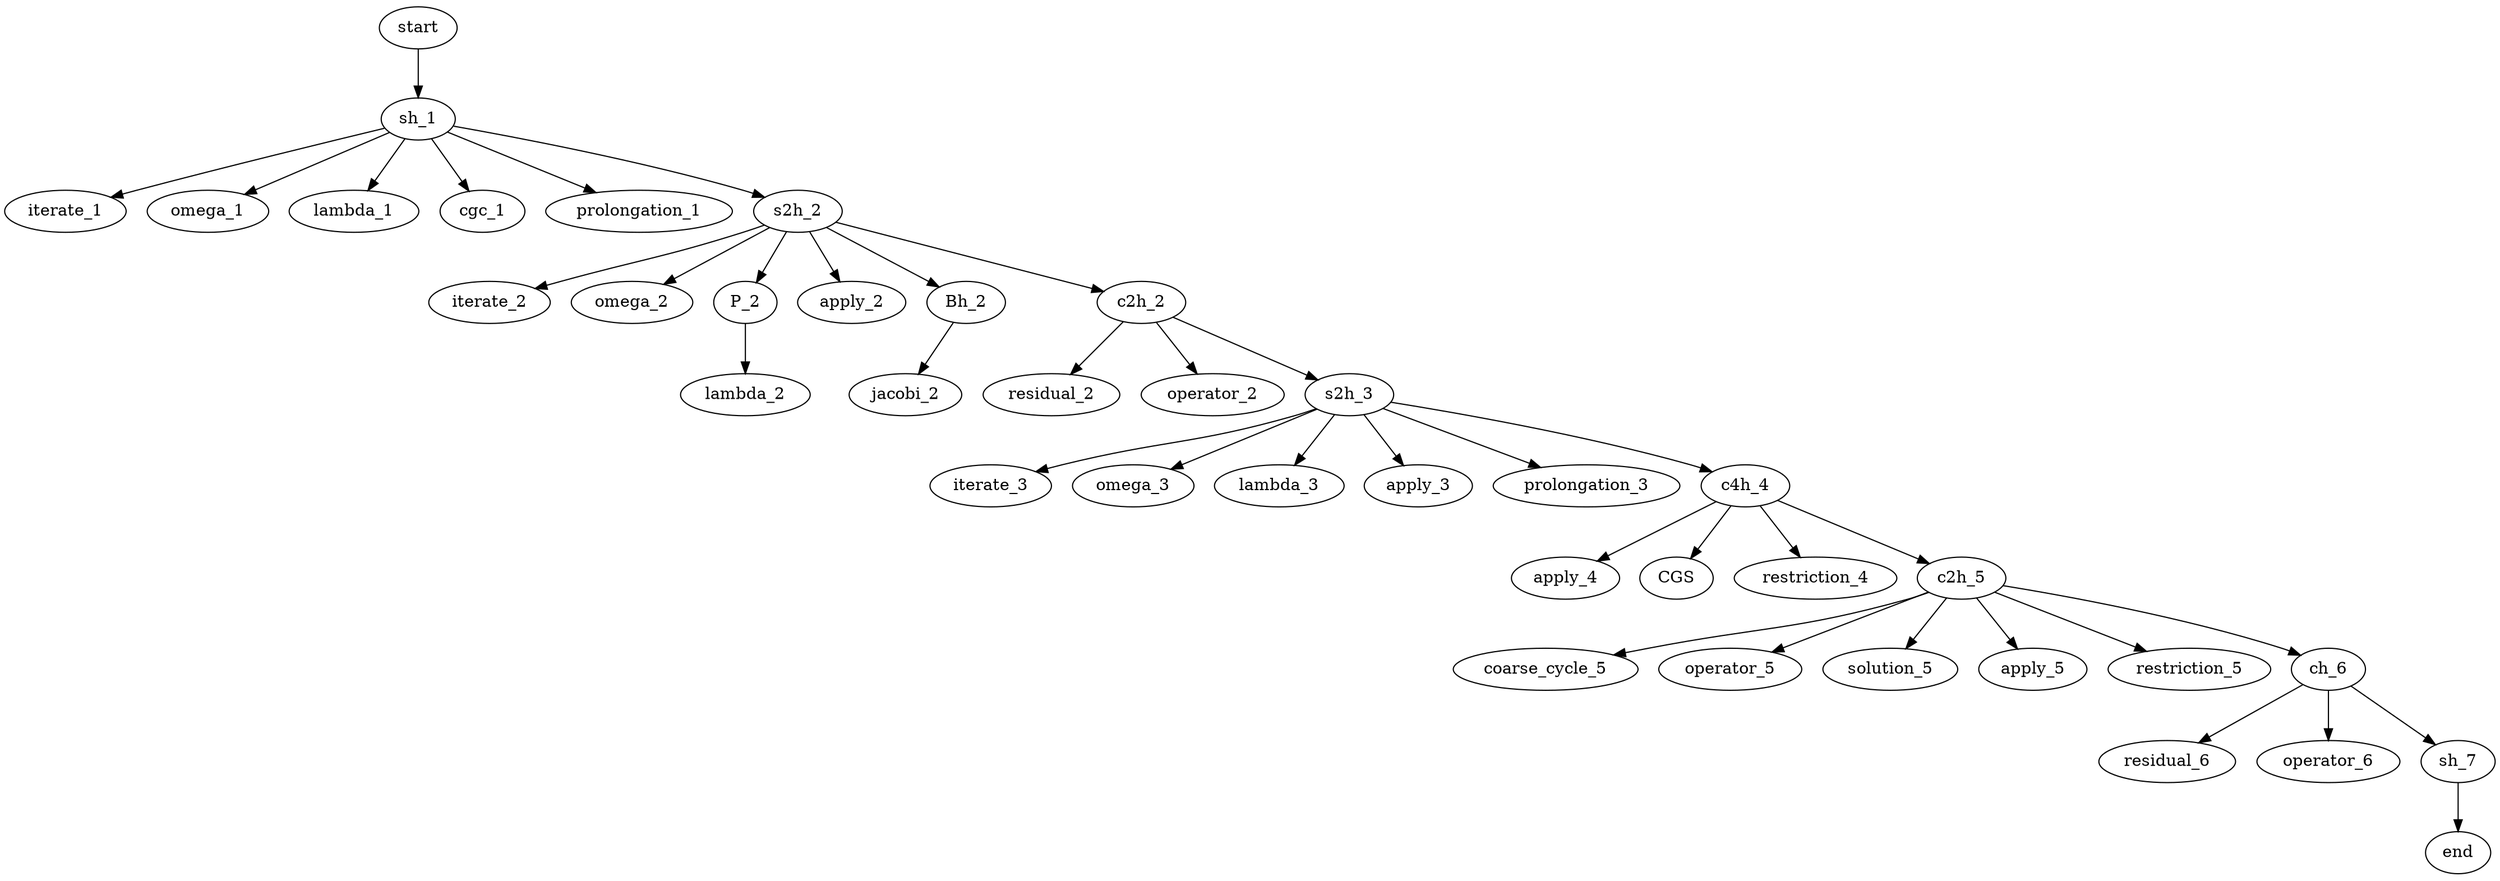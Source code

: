 digraph G {  
  ratio=0.35;
  ordering=in ;
  start [texlbl="$\langle S \rangle$"];
  start -> sh_1
  sh_1 [texlbl="$\langle s_h\rangle$"];
  sh_1 -> iterate_1
  sh_1 -> omega_1
  sh_1 -> lambda_1
  sh_1 -> cgc_1
  sh_1 -> prolongation_1
  sh_1 -> s2h_2
  iterate_1 [texlbl="\textsc{iterate}"];
  omega_1 [texlbl="$1.0$"];
  lambda_1 [texlbl="$\lambda$"];
  cgc_1 [texlbl="\textsc{cgc}"];
  prolongation_1 [texlbl="$I_{2h}^h$"];
  s2h_2 [texlbl="$\langle s_{2h}\rangle$"];
  s2h_2 -> iterate_2
  iterate_2 [texlbl="\textsc{iterate}"];
  s2h_2 -> omega_2
  omega_2 [texlbl="$0.6$"];
  s2h_2 -> P_2
  P_2 [texlbl="$\langle \mathcal P \rangle$"];
  P_2 -> lambda_2
  lambda_2 [texlbl="$\lambda$"];
  s2h_2 -> apply_2
  apply_2 [texlbl="\textsc{apply}"];
  s2h_2 -> Bh_2
  Bh_2 [texlbl="$\langle B_{2h} \rangle$"];
  Bh_2 -> jacobi_2
  jacobi_2 [texlbl="$D_{2h}^{-1}$"];
  s2h_2 -> c2h_2

  c2h_2 [texlbl="$\langle c_{2h} \rangle$"];
  c2h_2 -> residual_2
  residual_2 [texlbl="\textsc{residual}"];
  c2h_2 -> operator_2
  operator_2 [texlbl="$A_{2h}$"];
  c2h_2 -> s2h_3
  s2h_3 [texlbl="$\langle s_{2h}\rangle$"]; 
  s2h_3 -> iterate_3
  iterate_3 [texlbl="\textsc{iterate}"];
  s2h_3 -> omega_3
  omega_3 [texlbl="$1.0$"];
  s2h_3 -> lambda_3
  lambda_3 [texlbl="$\lambda$"];
  s2h_3 -> apply_3
  apply_3 [texlbl="\textsc{apply}"];
  s2h_3 -> prolongation_3
  prolongation_3 [texlbl="$I_{4h}^{2h}$"];
  s2h_3 -> c4h_4
  c4h_4 [texlbl="$\langle c_{4h} \rangle$"];
  apply_4 [texlbl="\textsc{apply}"];
  c4h_4 -> CGS
  CGS [texlbl="$A_{4h}^{-1}$"];
  c4h_4 -> apply_4
  apply_4 [texlbl="\textsc{apply}"];
  c4h_4 -> restriction_4
  restriction_4 [texlbl="$I_{2h}^{4h}$"];
  c4h_4 -> c2h_5
  c2h_5 [texlbl="$\langle c_{2h} \rangle$"];
  c2h_5 -> coarse_cycle_5
  coarse_cycle_5 [texlbl="\textsc{cge}"];
  c2h_5 -> operator_5
  operator_5 [texlbl="$A_{2h}$"];
  c2h_5 -> solution_5
  solution_5 [texlbl="$x^0_{2h}$"];
  c2h_5 -> apply_5
  apply_5 [texlbl="\textsc{apply}"];
  c2h_5 -> restriction_5
  restriction_5 [texlbl="$I_{h}^{2h}$"];
  c2h_5 -> ch_6
  ch_6 [texlbl="$\langle c_{h} \rangle$"];
  ch_6 -> residual_6
  residual_6 [texlbl="\textsc{residual}"];
  ch_6 -> operator_6
  operator_6 [texlbl="$A_{h}$"];
  ch_6 -> sh_7
  sh_7 [texlbl="$\langle s_{h} \rangle$"];
  sh_7 -> end
  
  
  end [texlbl="$(x_h^0, b_h, \lambda, \lambda)$"];
}
